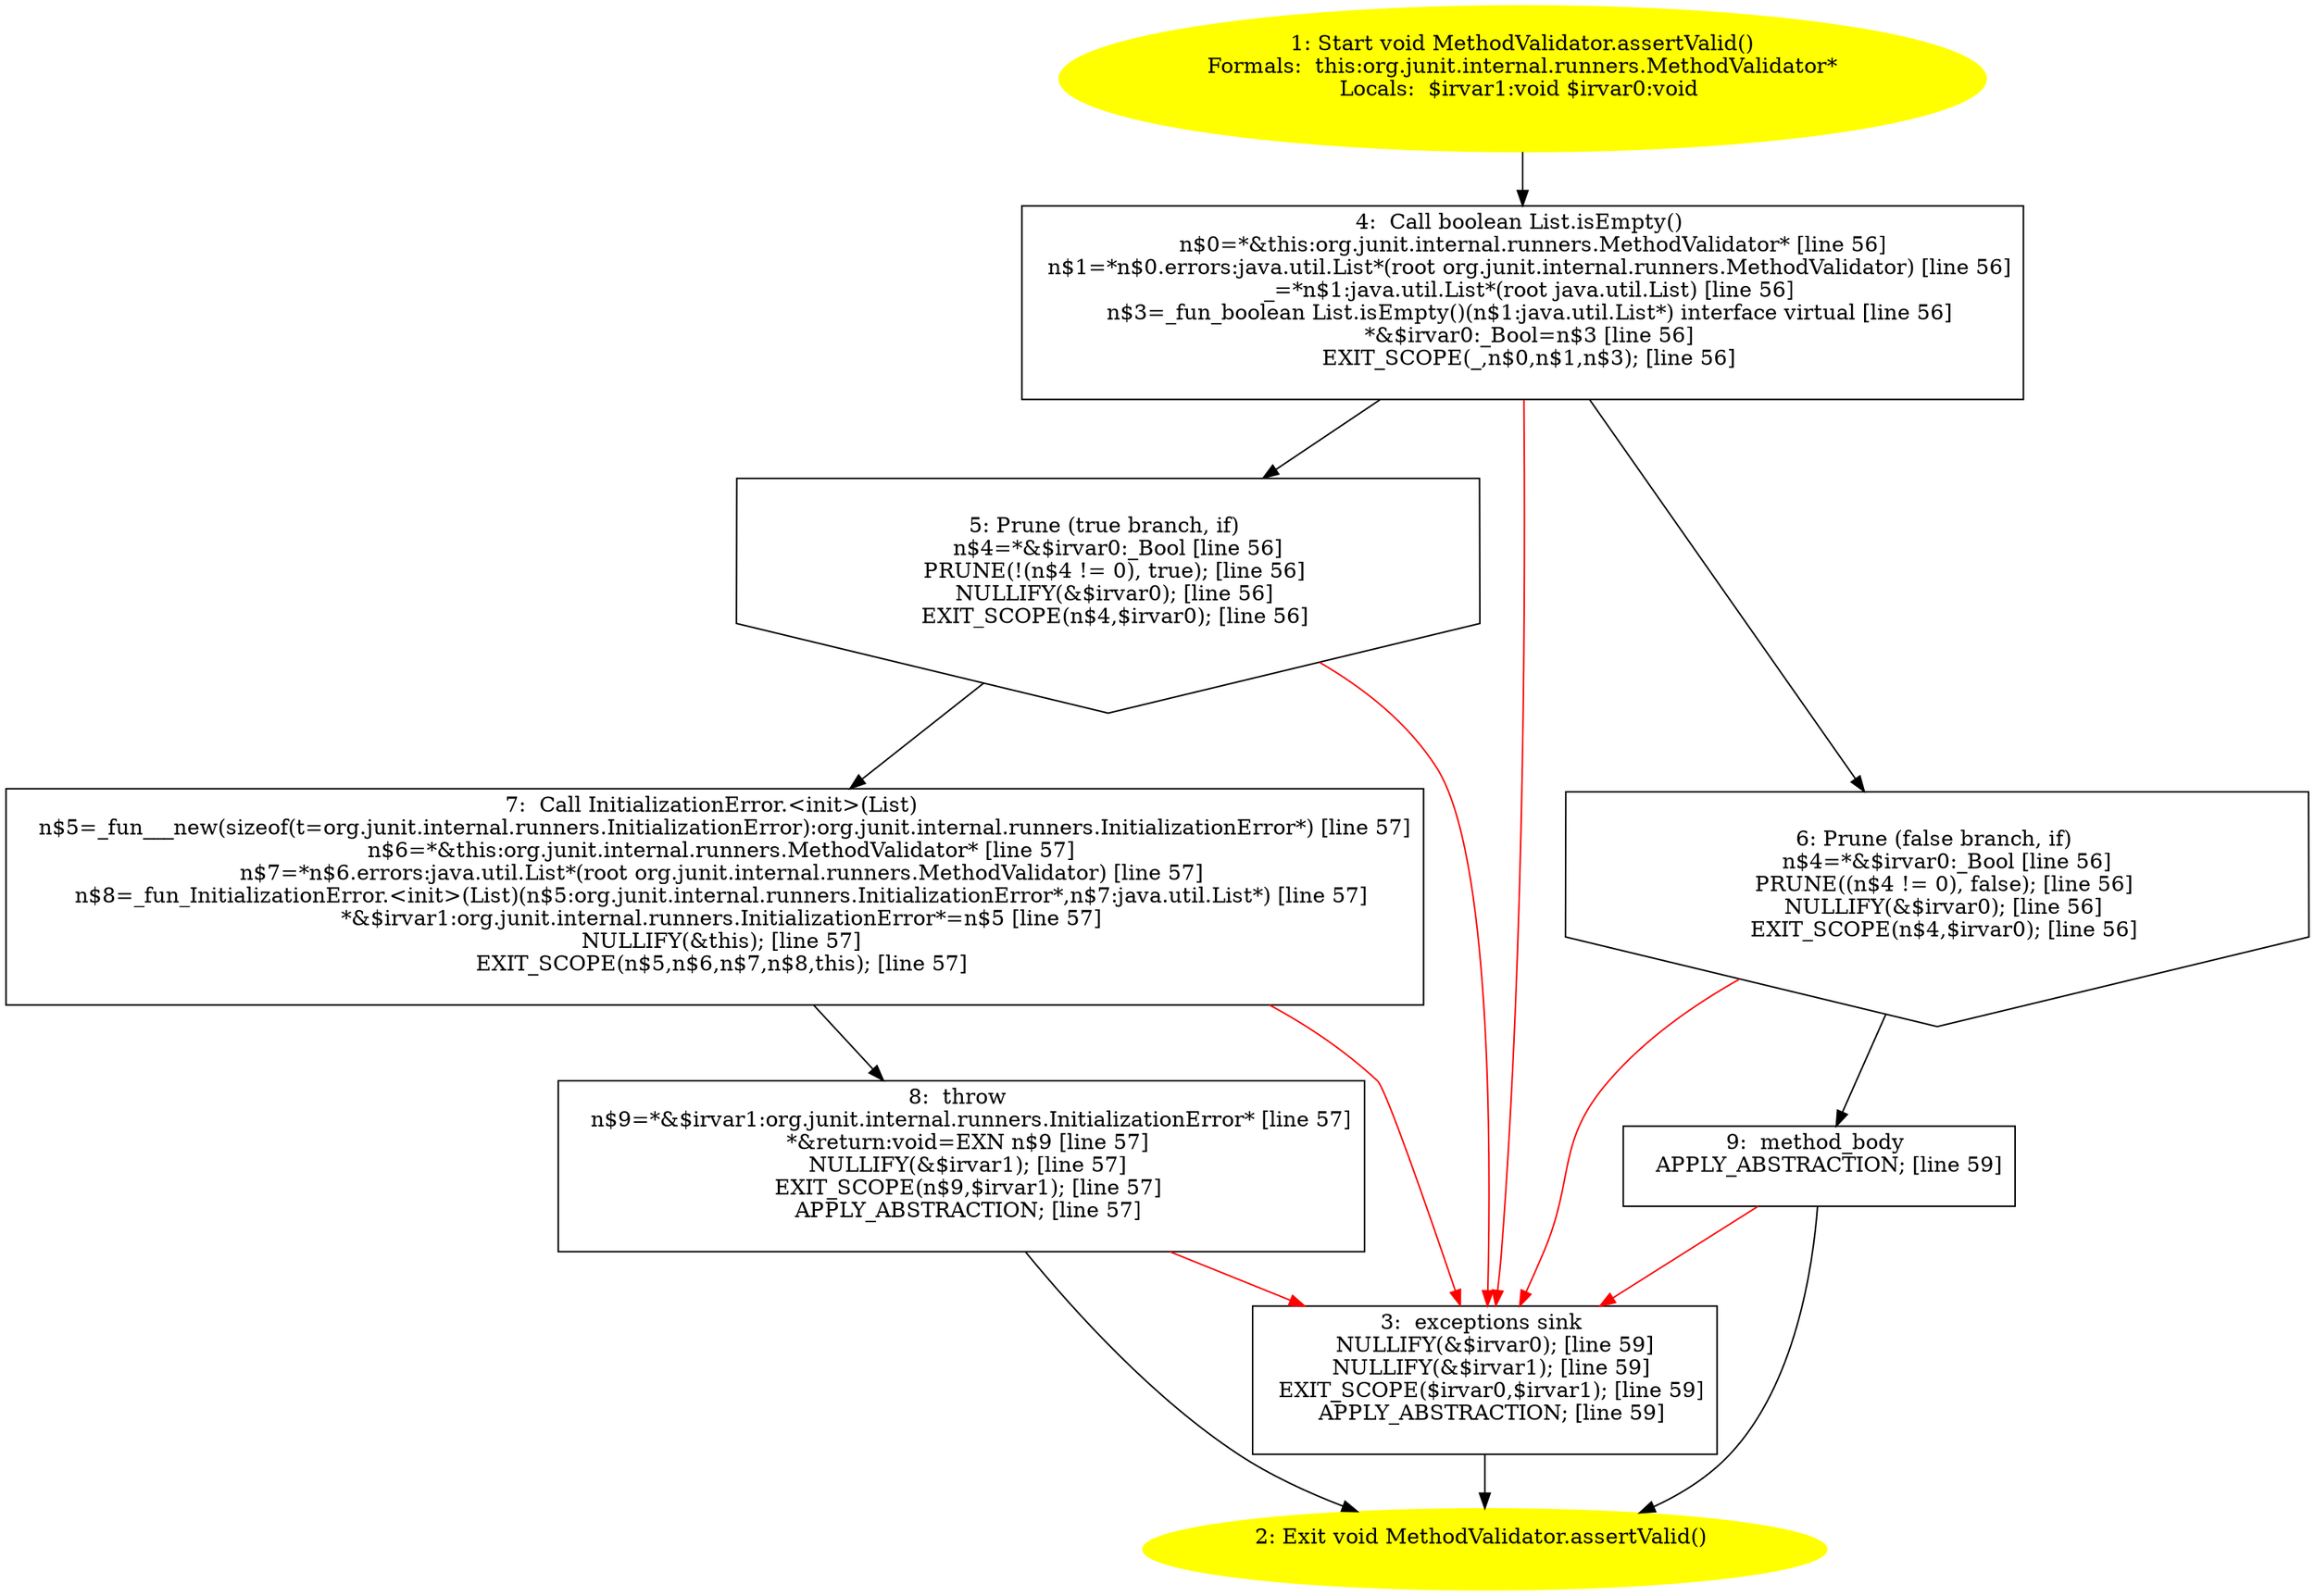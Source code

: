 /* @generated */
digraph cfg {
"org.junit.internal.runners.MethodValidator.assertValid():void.eae4b5959029a5dd8b851114a80f3a36_1" [label="1: Start void MethodValidator.assertValid()\nFormals:  this:org.junit.internal.runners.MethodValidator*\nLocals:  $irvar1:void $irvar0:void \n  " color=yellow style=filled]
	

	 "org.junit.internal.runners.MethodValidator.assertValid():void.eae4b5959029a5dd8b851114a80f3a36_1" -> "org.junit.internal.runners.MethodValidator.assertValid():void.eae4b5959029a5dd8b851114a80f3a36_4" ;
"org.junit.internal.runners.MethodValidator.assertValid():void.eae4b5959029a5dd8b851114a80f3a36_2" [label="2: Exit void MethodValidator.assertValid() \n  " color=yellow style=filled]
	

"org.junit.internal.runners.MethodValidator.assertValid():void.eae4b5959029a5dd8b851114a80f3a36_3" [label="3:  exceptions sink \n   NULLIFY(&$irvar0); [line 59]\n  NULLIFY(&$irvar1); [line 59]\n  EXIT_SCOPE($irvar0,$irvar1); [line 59]\n  APPLY_ABSTRACTION; [line 59]\n " shape="box"]
	

	 "org.junit.internal.runners.MethodValidator.assertValid():void.eae4b5959029a5dd8b851114a80f3a36_3" -> "org.junit.internal.runners.MethodValidator.assertValid():void.eae4b5959029a5dd8b851114a80f3a36_2" ;
"org.junit.internal.runners.MethodValidator.assertValid():void.eae4b5959029a5dd8b851114a80f3a36_4" [label="4:  Call boolean List.isEmpty() \n   n$0=*&this:org.junit.internal.runners.MethodValidator* [line 56]\n  n$1=*n$0.errors:java.util.List*(root org.junit.internal.runners.MethodValidator) [line 56]\n  _=*n$1:java.util.List*(root java.util.List) [line 56]\n  n$3=_fun_boolean List.isEmpty()(n$1:java.util.List*) interface virtual [line 56]\n  *&$irvar0:_Bool=n$3 [line 56]\n  EXIT_SCOPE(_,n$0,n$1,n$3); [line 56]\n " shape="box"]
	

	 "org.junit.internal.runners.MethodValidator.assertValid():void.eae4b5959029a5dd8b851114a80f3a36_4" -> "org.junit.internal.runners.MethodValidator.assertValid():void.eae4b5959029a5dd8b851114a80f3a36_5" ;
	 "org.junit.internal.runners.MethodValidator.assertValid():void.eae4b5959029a5dd8b851114a80f3a36_4" -> "org.junit.internal.runners.MethodValidator.assertValid():void.eae4b5959029a5dd8b851114a80f3a36_6" ;
	 "org.junit.internal.runners.MethodValidator.assertValid():void.eae4b5959029a5dd8b851114a80f3a36_4" -> "org.junit.internal.runners.MethodValidator.assertValid():void.eae4b5959029a5dd8b851114a80f3a36_3" [color="red" ];
"org.junit.internal.runners.MethodValidator.assertValid():void.eae4b5959029a5dd8b851114a80f3a36_5" [label="5: Prune (true branch, if) \n   n$4=*&$irvar0:_Bool [line 56]\n  PRUNE(!(n$4 != 0), true); [line 56]\n  NULLIFY(&$irvar0); [line 56]\n  EXIT_SCOPE(n$4,$irvar0); [line 56]\n " shape="invhouse"]
	

	 "org.junit.internal.runners.MethodValidator.assertValid():void.eae4b5959029a5dd8b851114a80f3a36_5" -> "org.junit.internal.runners.MethodValidator.assertValid():void.eae4b5959029a5dd8b851114a80f3a36_7" ;
	 "org.junit.internal.runners.MethodValidator.assertValid():void.eae4b5959029a5dd8b851114a80f3a36_5" -> "org.junit.internal.runners.MethodValidator.assertValid():void.eae4b5959029a5dd8b851114a80f3a36_3" [color="red" ];
"org.junit.internal.runners.MethodValidator.assertValid():void.eae4b5959029a5dd8b851114a80f3a36_6" [label="6: Prune (false branch, if) \n   n$4=*&$irvar0:_Bool [line 56]\n  PRUNE((n$4 != 0), false); [line 56]\n  NULLIFY(&$irvar0); [line 56]\n  EXIT_SCOPE(n$4,$irvar0); [line 56]\n " shape="invhouse"]
	

	 "org.junit.internal.runners.MethodValidator.assertValid():void.eae4b5959029a5dd8b851114a80f3a36_6" -> "org.junit.internal.runners.MethodValidator.assertValid():void.eae4b5959029a5dd8b851114a80f3a36_9" ;
	 "org.junit.internal.runners.MethodValidator.assertValid():void.eae4b5959029a5dd8b851114a80f3a36_6" -> "org.junit.internal.runners.MethodValidator.assertValid():void.eae4b5959029a5dd8b851114a80f3a36_3" [color="red" ];
"org.junit.internal.runners.MethodValidator.assertValid():void.eae4b5959029a5dd8b851114a80f3a36_7" [label="7:  Call InitializationError.<init>(List) \n   n$5=_fun___new(sizeof(t=org.junit.internal.runners.InitializationError):org.junit.internal.runners.InitializationError*) [line 57]\n  n$6=*&this:org.junit.internal.runners.MethodValidator* [line 57]\n  n$7=*n$6.errors:java.util.List*(root org.junit.internal.runners.MethodValidator) [line 57]\n  n$8=_fun_InitializationError.<init>(List)(n$5:org.junit.internal.runners.InitializationError*,n$7:java.util.List*) [line 57]\n  *&$irvar1:org.junit.internal.runners.InitializationError*=n$5 [line 57]\n  NULLIFY(&this); [line 57]\n  EXIT_SCOPE(n$5,n$6,n$7,n$8,this); [line 57]\n " shape="box"]
	

	 "org.junit.internal.runners.MethodValidator.assertValid():void.eae4b5959029a5dd8b851114a80f3a36_7" -> "org.junit.internal.runners.MethodValidator.assertValid():void.eae4b5959029a5dd8b851114a80f3a36_8" ;
	 "org.junit.internal.runners.MethodValidator.assertValid():void.eae4b5959029a5dd8b851114a80f3a36_7" -> "org.junit.internal.runners.MethodValidator.assertValid():void.eae4b5959029a5dd8b851114a80f3a36_3" [color="red" ];
"org.junit.internal.runners.MethodValidator.assertValid():void.eae4b5959029a5dd8b851114a80f3a36_8" [label="8:  throw \n   n$9=*&$irvar1:org.junit.internal.runners.InitializationError* [line 57]\n  *&return:void=EXN n$9 [line 57]\n  NULLIFY(&$irvar1); [line 57]\n  EXIT_SCOPE(n$9,$irvar1); [line 57]\n  APPLY_ABSTRACTION; [line 57]\n " shape="box"]
	

	 "org.junit.internal.runners.MethodValidator.assertValid():void.eae4b5959029a5dd8b851114a80f3a36_8" -> "org.junit.internal.runners.MethodValidator.assertValid():void.eae4b5959029a5dd8b851114a80f3a36_2" ;
	 "org.junit.internal.runners.MethodValidator.assertValid():void.eae4b5959029a5dd8b851114a80f3a36_8" -> "org.junit.internal.runners.MethodValidator.assertValid():void.eae4b5959029a5dd8b851114a80f3a36_3" [color="red" ];
"org.junit.internal.runners.MethodValidator.assertValid():void.eae4b5959029a5dd8b851114a80f3a36_9" [label="9:  method_body \n   APPLY_ABSTRACTION; [line 59]\n " shape="box"]
	

	 "org.junit.internal.runners.MethodValidator.assertValid():void.eae4b5959029a5dd8b851114a80f3a36_9" -> "org.junit.internal.runners.MethodValidator.assertValid():void.eae4b5959029a5dd8b851114a80f3a36_2" ;
	 "org.junit.internal.runners.MethodValidator.assertValid():void.eae4b5959029a5dd8b851114a80f3a36_9" -> "org.junit.internal.runners.MethodValidator.assertValid():void.eae4b5959029a5dd8b851114a80f3a36_3" [color="red" ];
}
